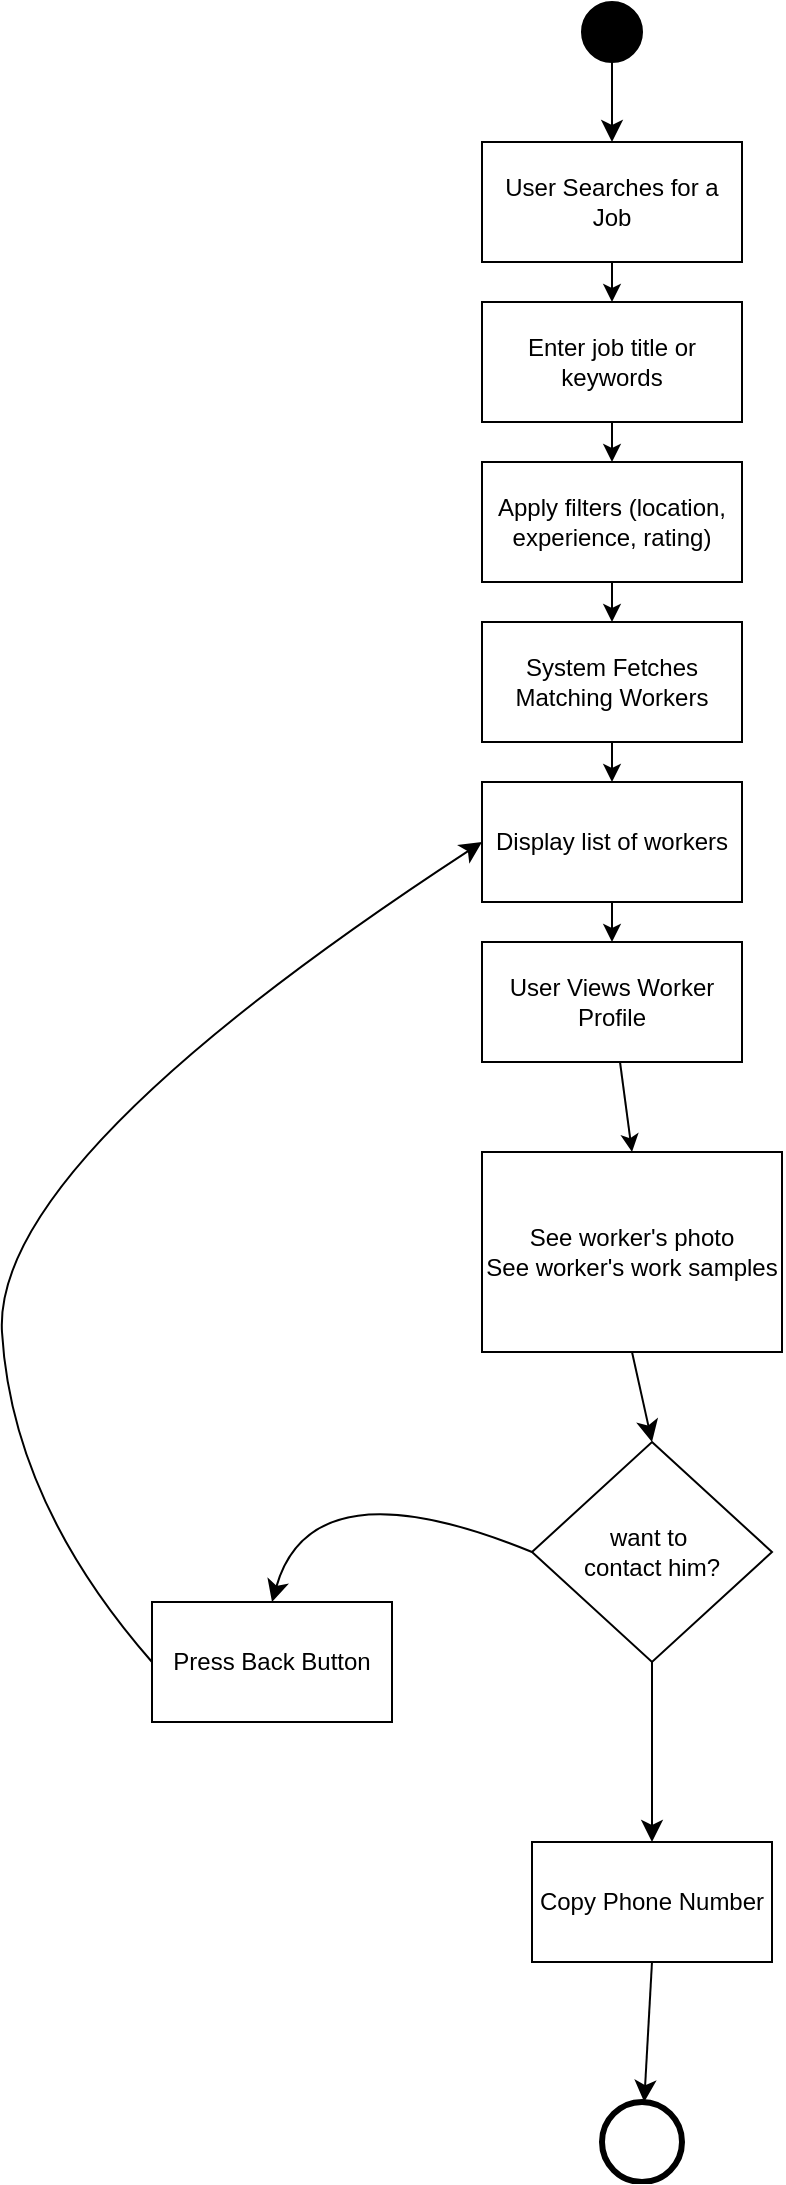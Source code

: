 <mxfile version="25.0.2">
  <diagram name="Page-1" id="0">
    <mxGraphModel dx="794" dy="527" grid="1" gridSize="10" guides="1" tooltips="1" connect="1" arrows="1" fold="1" page="1" pageScale="1" pageWidth="827" pageHeight="1169" math="0" shadow="0">
      <root>
        <mxCell id="0" />
        <mxCell id="1" parent="0" />
        <mxCell id="search" value="User Searches for a Job" style="rounded=0;whiteSpace=wrap;html=1;" parent="1" vertex="1">
          <mxGeometry x="375" y="80" width="130" height="60" as="geometry" />
        </mxCell>
        <mxCell id="enterKeywords" value="Enter job title or keywords" style="rounded=0;whiteSpace=wrap;html=1;" parent="1" vertex="1">
          <mxGeometry x="375" y="160" width="130" height="60" as="geometry" />
        </mxCell>
        <mxCell id="applyFilters" value="Apply filters (location, experience, rating)" style="rounded=0;whiteSpace=wrap;html=1;" parent="1" vertex="1">
          <mxGeometry x="375" y="240" width="130" height="60" as="geometry" />
        </mxCell>
        <mxCell id="fetchWorkers" value="System Fetches Matching Workers" style="rounded=0;whiteSpace=wrap;html=1;" parent="1" vertex="1">
          <mxGeometry x="375" y="320" width="130" height="60" as="geometry" />
        </mxCell>
        <mxCell id="displayList" value="Display list of workers" style="rounded=0;whiteSpace=wrap;html=1;" parent="1" vertex="1">
          <mxGeometry x="375" y="400" width="130" height="60" as="geometry" />
        </mxCell>
        <mxCell id="viewProfile" value="User Views Worker Profile" style="rounded=0;whiteSpace=wrap;html=1;" parent="1" vertex="1">
          <mxGeometry x="375" y="480" width="130" height="60" as="geometry" />
        </mxCell>
        <mxCell id="HW1RknD7PpW0QLNqUYb9-3" style="edgeStyle=none;curved=1;rounded=0;orthogonalLoop=1;jettySize=auto;html=1;exitX=0.5;exitY=1;exitDx=0;exitDy=0;entryX=0.5;entryY=0;entryDx=0;entryDy=0;fontSize=12;startSize=8;endSize=8;" parent="1" source="profileDetails" target="HW1RknD7PpW0QLNqUYb9-2" edge="1">
          <mxGeometry relative="1" as="geometry" />
        </mxCell>
        <mxCell id="profileDetails" value="See worker&#39;s photo&lt;br&gt;See worker&#39;s work samples" style="shape=rectangle;rounded=0;whiteSpace=wrap;html=1;" parent="1" vertex="1">
          <mxGeometry x="375" y="585" width="150" height="100" as="geometry" />
        </mxCell>
        <mxCell id="conn2" style="edgeStyle=none;rounded=0;html=1;entryX=0.5;entryY=0;entryDx=0;entryDy=0;" parent="1" source="search" target="enterKeywords" edge="1">
          <mxGeometry relative="1" as="geometry" />
        </mxCell>
        <mxCell id="conn3" style="edgeStyle=none;rounded=0;html=1;entryX=0.5;entryY=0;entryDx=0;entryDy=0;" parent="1" source="enterKeywords" target="applyFilters" edge="1">
          <mxGeometry relative="1" as="geometry" />
        </mxCell>
        <mxCell id="conn4" style="edgeStyle=none;rounded=0;html=1;entryX=0.5;entryY=0;entryDx=0;entryDy=0;" parent="1" source="applyFilters" target="fetchWorkers" edge="1">
          <mxGeometry relative="1" as="geometry" />
        </mxCell>
        <mxCell id="conn5" style="edgeStyle=none;rounded=0;html=1;entryX=0.5;entryY=0;entryDx=0;entryDy=0;" parent="1" source="fetchWorkers" target="displayList" edge="1">
          <mxGeometry relative="1" as="geometry" />
        </mxCell>
        <mxCell id="conn6" style="edgeStyle=none;rounded=0;html=1;entryX=0.5;entryY=0;entryDx=0;entryDy=0;" parent="1" source="displayList" target="viewProfile" edge="1">
          <mxGeometry relative="1" as="geometry" />
        </mxCell>
        <mxCell id="conn7" style="edgeStyle=none;rounded=0;html=1;entryX=0.5;entryY=0;entryDx=0;entryDy=0;" parent="1" source="viewProfile" target="profileDetails" edge="1">
          <mxGeometry relative="1" as="geometry" />
        </mxCell>
        <mxCell id="jVj4ie-Ex2q6_GXEyhqE-2" style="edgeStyle=none;curved=1;rounded=0;orthogonalLoop=1;jettySize=auto;html=1;exitX=0.5;exitY=1;exitDx=0;exitDy=0;fontSize=12;startSize=8;endSize=8;entryX=0.5;entryY=0;entryDx=0;entryDy=0;" parent="1" source="jVj4ie-Ex2q6_GXEyhqE-1" target="search" edge="1">
          <mxGeometry relative="1" as="geometry">
            <mxPoint x="460" y="70" as="targetPoint" />
          </mxGeometry>
        </mxCell>
        <mxCell id="jVj4ie-Ex2q6_GXEyhqE-1" value="" style="ellipse;fillColor=strokeColor;html=1;" parent="1" vertex="1">
          <mxGeometry x="425" y="10" width="30" height="30" as="geometry" />
        </mxCell>
        <mxCell id="HW1RknD7PpW0QLNqUYb9-1" value="" style="points=[[0.145,0.145,0],[0.5,0,0],[0.855,0.145,0],[1,0.5,0],[0.855,0.855,0],[0.5,1,0],[0.145,0.855,0],[0,0.5,0]];shape=mxgraph.bpmn.event;html=1;verticalLabelPosition=bottom;labelBackgroundColor=#ffffff;verticalAlign=top;align=center;perimeter=ellipsePerimeter;outlineConnect=0;aspect=fixed;outline=end;symbol=terminate2;" parent="1" vertex="1">
          <mxGeometry x="435" y="1060" width="40" height="40" as="geometry" />
        </mxCell>
        <mxCell id="HW1RknD7PpW0QLNqUYb9-5" style="edgeStyle=none;curved=1;rounded=0;orthogonalLoop=1;jettySize=auto;html=1;exitX=0;exitY=0.5;exitDx=0;exitDy=0;entryX=0.5;entryY=0;entryDx=0;entryDy=0;fontSize=12;startSize=8;endSize=8;" parent="1" source="HW1RknD7PpW0QLNqUYb9-2" target="HW1RknD7PpW0QLNqUYb9-4" edge="1">
          <mxGeometry relative="1" as="geometry">
            <Array as="points">
              <mxPoint x="290" y="740" />
            </Array>
          </mxGeometry>
        </mxCell>
        <mxCell id="HW1RknD7PpW0QLNqUYb9-8" style="edgeStyle=none;curved=1;rounded=0;orthogonalLoop=1;jettySize=auto;html=1;exitX=0.5;exitY=1;exitDx=0;exitDy=0;entryX=0.5;entryY=0;entryDx=0;entryDy=0;fontSize=12;startSize=8;endSize=8;" parent="1" source="HW1RknD7PpW0QLNqUYb9-2" target="HW1RknD7PpW0QLNqUYb9-7" edge="1">
          <mxGeometry relative="1" as="geometry" />
        </mxCell>
        <mxCell id="HW1RknD7PpW0QLNqUYb9-2" value="want to&amp;nbsp;&lt;div&gt;contact him?&lt;/div&gt;" style="rhombus;whiteSpace=wrap;html=1;" parent="1" vertex="1">
          <mxGeometry x="400" y="730" width="120" height="110" as="geometry" />
        </mxCell>
        <mxCell id="HW1RknD7PpW0QLNqUYb9-6" style="edgeStyle=none;curved=1;rounded=0;orthogonalLoop=1;jettySize=auto;html=1;exitX=0;exitY=0.5;exitDx=0;exitDy=0;fontSize=12;startSize=8;endSize=8;entryX=0;entryY=0.5;entryDx=0;entryDy=0;" parent="1" source="HW1RknD7PpW0QLNqUYb9-4" target="displayList" edge="1">
          <mxGeometry relative="1" as="geometry">
            <mxPoint x="280" y="500" as="targetPoint" />
            <Array as="points">
              <mxPoint x="140" y="760" />
              <mxPoint x="130" y="590" />
            </Array>
          </mxGeometry>
        </mxCell>
        <mxCell id="HW1RknD7PpW0QLNqUYb9-4" value="Press Back Button" style="whiteSpace=wrap;html=1;" parent="1" vertex="1">
          <mxGeometry x="210" y="810" width="120" height="60" as="geometry" />
        </mxCell>
        <mxCell id="HW1RknD7PpW0QLNqUYb9-9" style="edgeStyle=none;curved=1;rounded=0;orthogonalLoop=1;jettySize=auto;html=1;exitX=0.5;exitY=1;exitDx=0;exitDy=0;fontSize=12;startSize=8;endSize=8;" parent="1" source="HW1RknD7PpW0QLNqUYb9-7" target="HW1RknD7PpW0QLNqUYb9-1" edge="1">
          <mxGeometry relative="1" as="geometry" />
        </mxCell>
        <mxCell id="HW1RknD7PpW0QLNqUYb9-7" value="Copy Phone Number" style="whiteSpace=wrap;html=1;" parent="1" vertex="1">
          <mxGeometry x="400" y="930" width="120" height="60" as="geometry" />
        </mxCell>
      </root>
    </mxGraphModel>
  </diagram>
</mxfile>
